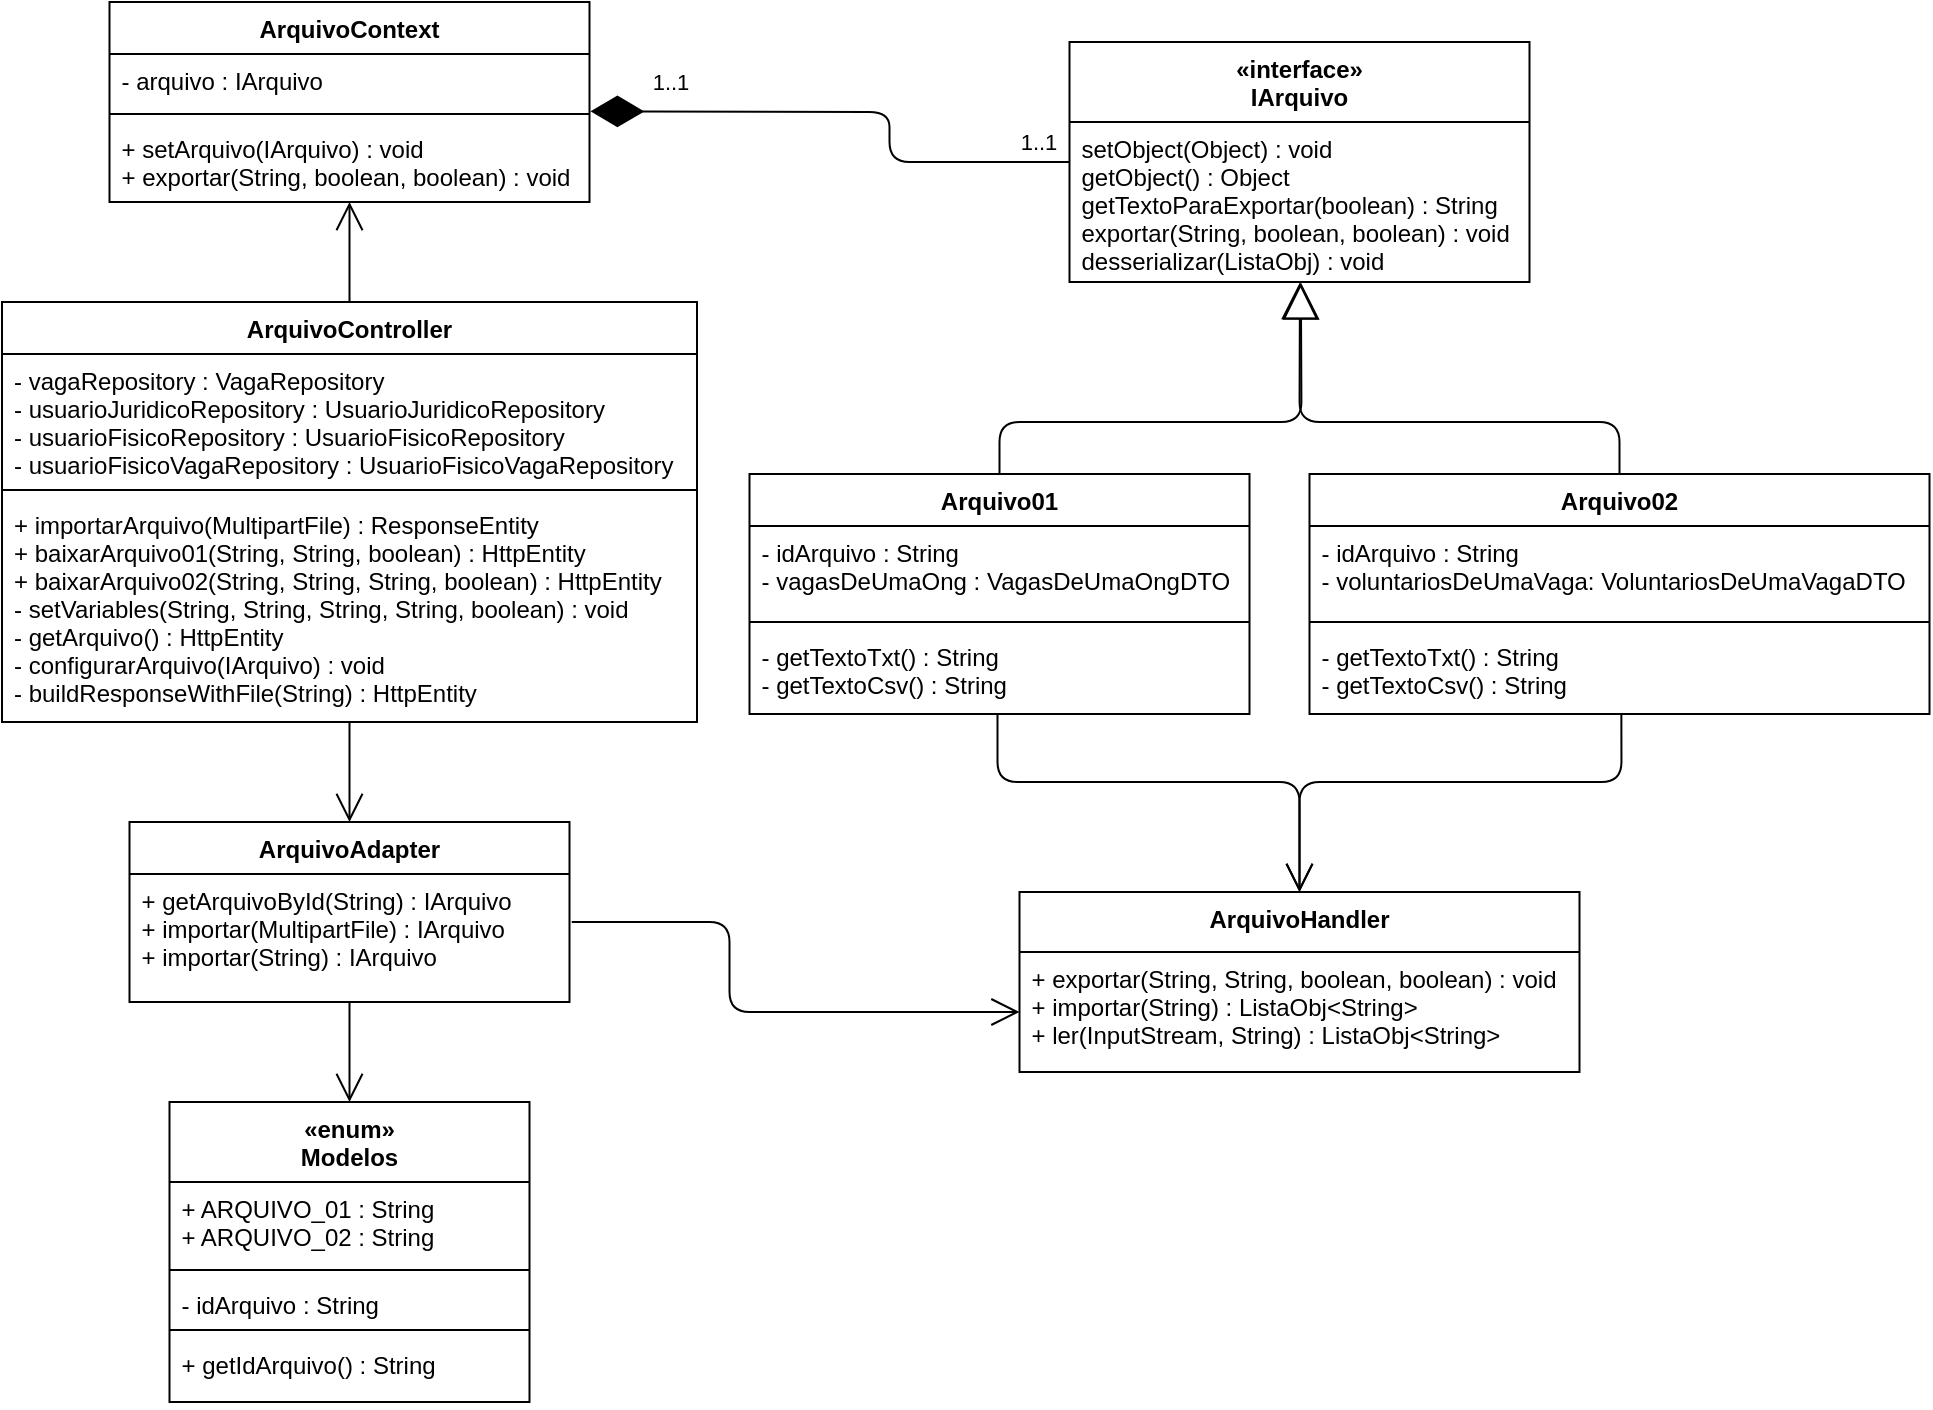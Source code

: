 <mxfile version="13.8.2" type="device"><diagram id="C5RBs43oDa-KdzZeNtuy" name="Page-1"><mxGraphModel dx="2755" dy="1205" grid="1" gridSize="10" guides="1" tooltips="1" connect="1" arrows="1" fold="1" page="1" pageScale="1" pageWidth="827" pageHeight="1169" math="0" shadow="0"><root><mxCell id="WIyWlLk6GJQsqaUBKTNV-0"/><mxCell id="WIyWlLk6GJQsqaUBKTNV-1" parent="WIyWlLk6GJQsqaUBKTNV-0"/><mxCell id="excB-Pq61p7awIxHlMp7-0" value="ArquivoContext" style="swimlane;fontStyle=1;align=center;verticalAlign=top;childLayout=stackLayout;horizontal=1;startSize=26;horizontalStack=0;resizeParent=1;resizeParentMax=0;resizeLast=0;collapsible=1;marginBottom=0;" vertex="1" parent="WIyWlLk6GJQsqaUBKTNV-1"><mxGeometry x="413.75" y="220" width="240" height="100" as="geometry"/></mxCell><mxCell id="excB-Pq61p7awIxHlMp7-1" value="- arquivo : IArquivo" style="text;strokeColor=none;fillColor=none;align=left;verticalAlign=top;spacingLeft=4;spacingRight=4;overflow=hidden;rotatable=0;points=[[0,0.5],[1,0.5]];portConstraint=eastwest;" vertex="1" parent="excB-Pq61p7awIxHlMp7-0"><mxGeometry y="26" width="240" height="26" as="geometry"/></mxCell><mxCell id="excB-Pq61p7awIxHlMp7-2" value="" style="line;strokeWidth=1;fillColor=none;align=left;verticalAlign=middle;spacingTop=-1;spacingLeft=3;spacingRight=3;rotatable=0;labelPosition=right;points=[];portConstraint=eastwest;" vertex="1" parent="excB-Pq61p7awIxHlMp7-0"><mxGeometry y="52" width="240" height="8" as="geometry"/></mxCell><mxCell id="excB-Pq61p7awIxHlMp7-3" value="+ setArquivo(IArquivo) : void&#10;+ exportar(String, boolean, boolean) : void" style="text;strokeColor=none;fillColor=none;align=left;verticalAlign=top;spacingLeft=4;spacingRight=4;overflow=hidden;rotatable=0;points=[[0,0.5],[1,0.5]];portConstraint=eastwest;" vertex="1" parent="excB-Pq61p7awIxHlMp7-0"><mxGeometry y="60" width="240" height="40" as="geometry"/></mxCell><mxCell id="excB-Pq61p7awIxHlMp7-5" value="«interface»&#10;IArquivo" style="swimlane;fontStyle=1;align=center;verticalAlign=top;childLayout=stackLayout;horizontal=1;startSize=40;horizontalStack=0;resizeParent=1;resizeParentMax=0;resizeLast=0;collapsible=1;marginBottom=0;" vertex="1" parent="WIyWlLk6GJQsqaUBKTNV-1"><mxGeometry x="893.75" y="240" width="230" height="120" as="geometry"/></mxCell><mxCell id="excB-Pq61p7awIxHlMp7-8" value="setObject(Object) : void&#10;getObject() : Object&#10;getTextoParaExportar(boolean) : String&#10;exportar(String, boolean, boolean) : void&#10;desserializar(ListaObj) : void" style="text;strokeColor=none;fillColor=none;align=left;verticalAlign=top;spacingLeft=4;spacingRight=4;overflow=hidden;rotatable=0;points=[[0,0.5],[1,0.5]];portConstraint=eastwest;" vertex="1" parent="excB-Pq61p7awIxHlMp7-5"><mxGeometry y="40" width="230" height="80" as="geometry"/></mxCell><mxCell id="excB-Pq61p7awIxHlMp7-9" value="Arquivo01" style="swimlane;fontStyle=1;align=center;verticalAlign=top;childLayout=stackLayout;horizontal=1;startSize=26;horizontalStack=0;resizeParent=1;resizeParentMax=0;resizeLast=0;collapsible=1;marginBottom=0;" vertex="1" parent="WIyWlLk6GJQsqaUBKTNV-1"><mxGeometry x="733.75" y="456" width="250" height="120" as="geometry"/></mxCell><mxCell id="excB-Pq61p7awIxHlMp7-10" value="- idArquivo : String&#10;- vagasDeUmaOng : VagasDeUmaOngDTO" style="text;strokeColor=none;fillColor=none;align=left;verticalAlign=top;spacingLeft=4;spacingRight=4;overflow=hidden;rotatable=0;points=[[0,0.5],[1,0.5]];portConstraint=eastwest;" vertex="1" parent="excB-Pq61p7awIxHlMp7-9"><mxGeometry y="26" width="250" height="44" as="geometry"/></mxCell><mxCell id="excB-Pq61p7awIxHlMp7-11" value="" style="line;strokeWidth=1;fillColor=none;align=left;verticalAlign=middle;spacingTop=-1;spacingLeft=3;spacingRight=3;rotatable=0;labelPosition=right;points=[];portConstraint=eastwest;" vertex="1" parent="excB-Pq61p7awIxHlMp7-9"><mxGeometry y="70" width="250" height="8" as="geometry"/></mxCell><mxCell id="excB-Pq61p7awIxHlMp7-12" value="- getTextoTxt() : String&#10;- getTextoCsv() : String" style="text;strokeColor=none;fillColor=none;align=left;verticalAlign=top;spacingLeft=4;spacingRight=4;overflow=hidden;rotatable=0;points=[[0,0.5],[1,0.5]];portConstraint=eastwest;" vertex="1" parent="excB-Pq61p7awIxHlMp7-9"><mxGeometry y="78" width="250" height="42" as="geometry"/></mxCell><mxCell id="excB-Pq61p7awIxHlMp7-13" value="Arquivo02" style="swimlane;fontStyle=1;align=center;verticalAlign=top;childLayout=stackLayout;horizontal=1;startSize=26;horizontalStack=0;resizeParent=1;resizeParentMax=0;resizeLast=0;collapsible=1;marginBottom=0;" vertex="1" parent="WIyWlLk6GJQsqaUBKTNV-1"><mxGeometry x="1013.75" y="456" width="310" height="120" as="geometry"/></mxCell><mxCell id="excB-Pq61p7awIxHlMp7-14" value="- idArquivo : String&#10;- voluntariosDeUmaVaga: VoluntariosDeUmaVagaDTO" style="text;strokeColor=none;fillColor=none;align=left;verticalAlign=top;spacingLeft=4;spacingRight=4;overflow=hidden;rotatable=0;points=[[0,0.5],[1,0.5]];portConstraint=eastwest;" vertex="1" parent="excB-Pq61p7awIxHlMp7-13"><mxGeometry y="26" width="310" height="44" as="geometry"/></mxCell><mxCell id="excB-Pq61p7awIxHlMp7-15" value="" style="line;strokeWidth=1;fillColor=none;align=left;verticalAlign=middle;spacingTop=-1;spacingLeft=3;spacingRight=3;rotatable=0;labelPosition=right;points=[];portConstraint=eastwest;" vertex="1" parent="excB-Pq61p7awIxHlMp7-13"><mxGeometry y="70" width="310" height="8" as="geometry"/></mxCell><mxCell id="excB-Pq61p7awIxHlMp7-16" value="- getTextoTxt() : String&#10;- getTextoCsv() : String" style="text;strokeColor=none;fillColor=none;align=left;verticalAlign=top;spacingLeft=4;spacingRight=4;overflow=hidden;rotatable=0;points=[[0,0.5],[1,0.5]];portConstraint=eastwest;" vertex="1" parent="excB-Pq61p7awIxHlMp7-13"><mxGeometry y="78" width="310" height="42" as="geometry"/></mxCell><mxCell id="excB-Pq61p7awIxHlMp7-17" value="ArquivoController" style="swimlane;fontStyle=1;align=center;verticalAlign=top;childLayout=stackLayout;horizontal=1;startSize=26;horizontalStack=0;resizeParent=1;resizeParentMax=0;resizeLast=0;collapsible=1;marginBottom=0;" vertex="1" parent="WIyWlLk6GJQsqaUBKTNV-1"><mxGeometry x="360" y="370" width="347.5" height="210" as="geometry"/></mxCell><mxCell id="excB-Pq61p7awIxHlMp7-18" value="- vagaRepository : VagaRepository&#10;- usuarioJuridicoRepository : UsuarioJuridicoRepository&#10;- usuarioFisicoRepository : UsuarioFisicoRepository&#10;- usuarioFisicoVagaRepository : UsuarioFisicoVagaRepository" style="text;strokeColor=none;fillColor=none;align=left;verticalAlign=top;spacingLeft=4;spacingRight=4;overflow=hidden;rotatable=0;points=[[0,0.5],[1,0.5]];portConstraint=eastwest;" vertex="1" parent="excB-Pq61p7awIxHlMp7-17"><mxGeometry y="26" width="347.5" height="64" as="geometry"/></mxCell><mxCell id="excB-Pq61p7awIxHlMp7-19" value="" style="line;strokeWidth=1;fillColor=none;align=left;verticalAlign=middle;spacingTop=-1;spacingLeft=3;spacingRight=3;rotatable=0;labelPosition=right;points=[];portConstraint=eastwest;" vertex="1" parent="excB-Pq61p7awIxHlMp7-17"><mxGeometry y="90" width="347.5" height="8" as="geometry"/></mxCell><mxCell id="excB-Pq61p7awIxHlMp7-20" value="+ importarArquivo(MultipartFile) : ResponseEntity&#10;+ baixarArquivo01(String, String, boolean) : HttpEntity&#10;+ baixarArquivo02(String, String, String, boolean) : HttpEntity&#10;- setVariables(String, String, String, String, boolean) : void&#10;- getArquivo() : HttpEntity&#10;- configurarArquivo(IArquivo) : void&#10;- buildResponseWithFile(String) : HttpEntity" style="text;strokeColor=none;fillColor=none;align=left;verticalAlign=top;spacingLeft=4;spacingRight=4;overflow=hidden;rotatable=0;points=[[0,0.5],[1,0.5]];portConstraint=eastwest;" vertex="1" parent="excB-Pq61p7awIxHlMp7-17"><mxGeometry y="98" width="347.5" height="112" as="geometry"/></mxCell><mxCell id="excB-Pq61p7awIxHlMp7-21" value="ArquivoAdapter" style="swimlane;fontStyle=1;align=center;verticalAlign=top;childLayout=stackLayout;horizontal=1;startSize=26;horizontalStack=0;resizeParent=1;resizeParentMax=0;resizeLast=0;collapsible=1;marginBottom=0;" vertex="1" parent="WIyWlLk6GJQsqaUBKTNV-1"><mxGeometry x="423.75" y="630" width="220" height="90" as="geometry"/></mxCell><mxCell id="excB-Pq61p7awIxHlMp7-24" value="+ getArquivoById(String) : IArquivo&#10;+ importar(MultipartFile) : IArquivo&#10;+ importar(String) : IArquivo" style="text;strokeColor=none;fillColor=none;align=left;verticalAlign=top;spacingLeft=4;spacingRight=4;overflow=hidden;rotatable=0;points=[[0,0.5],[1,0.5]];portConstraint=eastwest;" vertex="1" parent="excB-Pq61p7awIxHlMp7-21"><mxGeometry y="26" width="220" height="64" as="geometry"/></mxCell><mxCell id="excB-Pq61p7awIxHlMp7-25" value="" style="endArrow=block;endSize=16;endFill=0;html=1;exitX=0.5;exitY=0;exitDx=0;exitDy=0;entryX=0.503;entryY=1.003;entryDx=0;entryDy=0;entryPerimeter=0;" edge="1" parent="WIyWlLk6GJQsqaUBKTNV-1" source="excB-Pq61p7awIxHlMp7-9" target="excB-Pq61p7awIxHlMp7-8"><mxGeometry width="160" relative="1" as="geometry"><mxPoint x="776.75" y="520" as="sourcePoint"/><mxPoint x="923.75" y="380" as="targetPoint"/><Array as="points"><mxPoint x="858.75" y="430"/><mxPoint x="1009.75" y="430"/></Array></mxGeometry></mxCell><mxCell id="excB-Pq61p7awIxHlMp7-27" value="" style="endArrow=block;endSize=16;endFill=0;html=1;exitX=0.5;exitY=0;exitDx=0;exitDy=0;entryX=0.501;entryY=1.001;entryDx=0;entryDy=0;entryPerimeter=0;" edge="1" parent="WIyWlLk6GJQsqaUBKTNV-1" source="excB-Pq61p7awIxHlMp7-13" target="excB-Pq61p7awIxHlMp7-8"><mxGeometry width="160" relative="1" as="geometry"><mxPoint x="823.75" y="380" as="sourcePoint"/><mxPoint x="953.75" y="380" as="targetPoint"/><Array as="points"><mxPoint x="1168.75" y="430"/><mxPoint x="1008.75" y="430"/></Array></mxGeometry></mxCell><mxCell id="excB-Pq61p7awIxHlMp7-29" value="" style="endArrow=diamondThin;endFill=1;endSize=24;html=1;exitX=0;exitY=0.5;exitDx=0;exitDy=0;entryX=1.002;entryY=1.103;entryDx=0;entryDy=0;entryPerimeter=0;" edge="1" parent="WIyWlLk6GJQsqaUBKTNV-1" source="excB-Pq61p7awIxHlMp7-5" target="excB-Pq61p7awIxHlMp7-1"><mxGeometry width="160" relative="1" as="geometry"><mxPoint x="693.75" y="300" as="sourcePoint"/><mxPoint x="763.75" y="230" as="targetPoint"/><Array as="points"><mxPoint x="803.75" y="300"/><mxPoint x="803.75" y="275"/></Array></mxGeometry></mxCell><mxCell id="excB-Pq61p7awIxHlMp7-50" value="1..1" style="edgeLabel;html=1;align=center;verticalAlign=middle;resizable=0;points=[];" vertex="1" connectable="0" parent="excB-Pq61p7awIxHlMp7-29"><mxGeometry x="-0.875" y="-1" relative="1" as="geometry"><mxPoint y="-9" as="offset"/></mxGeometry></mxCell><mxCell id="excB-Pq61p7awIxHlMp7-31" value="" style="endArrow=open;endFill=1;endSize=12;html=1;exitX=0.5;exitY=0;exitDx=0;exitDy=0;" edge="1" parent="WIyWlLk6GJQsqaUBKTNV-1" source="excB-Pq61p7awIxHlMp7-17" target="excB-Pq61p7awIxHlMp7-3"><mxGeometry width="160" relative="1" as="geometry"><mxPoint x="583.75" y="430" as="sourcePoint"/><mxPoint x="743.75" y="430" as="targetPoint"/></mxGeometry></mxCell><mxCell id="excB-Pq61p7awIxHlMp7-32" value="" style="endArrow=open;endFill=1;endSize=12;html=1;entryX=0.5;entryY=0;entryDx=0;entryDy=0;exitX=0.5;exitY=1;exitDx=0;exitDy=0;" edge="1" parent="WIyWlLk6GJQsqaUBKTNV-1" source="excB-Pq61p7awIxHlMp7-17" target="excB-Pq61p7awIxHlMp7-21"><mxGeometry width="160" relative="1" as="geometry"><mxPoint x="533.75" y="470" as="sourcePoint"/><mxPoint x="633.75" y="456" as="targetPoint"/></mxGeometry></mxCell><mxCell id="excB-Pq61p7awIxHlMp7-34" value="«enum»&#10;Modelos" style="swimlane;fontStyle=1;align=center;verticalAlign=top;childLayout=stackLayout;horizontal=1;startSize=40;horizontalStack=0;resizeParent=1;resizeParentMax=0;resizeLast=0;collapsible=1;marginBottom=0;" vertex="1" parent="WIyWlLk6GJQsqaUBKTNV-1"><mxGeometry x="443.75" y="770" width="180" height="150" as="geometry"/></mxCell><mxCell id="excB-Pq61p7awIxHlMp7-35" value="+ ARQUIVO_01 : String&#10;+ ARQUIVO_02 : String" style="text;strokeColor=none;fillColor=none;align=left;verticalAlign=top;spacingLeft=4;spacingRight=4;overflow=hidden;rotatable=0;points=[[0,0.5],[1,0.5]];portConstraint=eastwest;" vertex="1" parent="excB-Pq61p7awIxHlMp7-34"><mxGeometry y="40" width="180" height="40" as="geometry"/></mxCell><mxCell id="excB-Pq61p7awIxHlMp7-36" value="" style="line;strokeWidth=1;fillColor=none;align=left;verticalAlign=middle;spacingTop=-1;spacingLeft=3;spacingRight=3;rotatable=0;labelPosition=right;points=[];portConstraint=eastwest;" vertex="1" parent="excB-Pq61p7awIxHlMp7-34"><mxGeometry y="80" width="180" height="8" as="geometry"/></mxCell><mxCell id="excB-Pq61p7awIxHlMp7-38" value="- idArquivo : String" style="text;strokeColor=none;fillColor=none;align=left;verticalAlign=top;spacingLeft=4;spacingRight=4;overflow=hidden;rotatable=0;points=[[0,0.5],[1,0.5]];portConstraint=eastwest;" vertex="1" parent="excB-Pq61p7awIxHlMp7-34"><mxGeometry y="88" width="180" height="22" as="geometry"/></mxCell><mxCell id="excB-Pq61p7awIxHlMp7-39" value="" style="line;strokeWidth=1;fillColor=none;align=left;verticalAlign=middle;spacingTop=-1;spacingLeft=3;spacingRight=3;rotatable=0;labelPosition=right;points=[];portConstraint=eastwest;" vertex="1" parent="excB-Pq61p7awIxHlMp7-34"><mxGeometry y="110" width="180" height="8" as="geometry"/></mxCell><mxCell id="excB-Pq61p7awIxHlMp7-37" value="+ getIdArquivo() : String" style="text;strokeColor=none;fillColor=none;align=left;verticalAlign=top;spacingLeft=4;spacingRight=4;overflow=hidden;rotatable=0;points=[[0,0.5],[1,0.5]];portConstraint=eastwest;" vertex="1" parent="excB-Pq61p7awIxHlMp7-34"><mxGeometry y="118" width="180" height="32" as="geometry"/></mxCell><mxCell id="excB-Pq61p7awIxHlMp7-40" value="" style="endArrow=open;endFill=1;endSize=12;html=1;exitX=0.5;exitY=1;exitDx=0;exitDy=0;exitPerimeter=0;entryX=0.5;entryY=0;entryDx=0;entryDy=0;" edge="1" parent="WIyWlLk6GJQsqaUBKTNV-1" source="excB-Pq61p7awIxHlMp7-24" target="excB-Pq61p7awIxHlMp7-34"><mxGeometry width="160" relative="1" as="geometry"><mxPoint x="803.75" y="770" as="sourcePoint"/><mxPoint x="573.75" y="820" as="targetPoint"/><Array as="points"/></mxGeometry></mxCell><mxCell id="excB-Pq61p7awIxHlMp7-41" value="ArquivoHandler" style="swimlane;fontStyle=1;align=center;verticalAlign=top;childLayout=stackLayout;horizontal=1;startSize=30;horizontalStack=0;resizeParent=1;resizeParentMax=0;resizeLast=0;collapsible=1;marginBottom=0;" vertex="1" parent="WIyWlLk6GJQsqaUBKTNV-1"><mxGeometry x="868.75" y="665" width="280" height="90" as="geometry"/></mxCell><mxCell id="excB-Pq61p7awIxHlMp7-46" value="+ exportar(String, String, boolean, boolean) : void&#10;+ importar(String) : ListaObj&lt;String&gt;&#10;+ ler(InputStream, String) : ListaObj&lt;String&gt;" style="text;strokeColor=none;fillColor=none;align=left;verticalAlign=top;spacingLeft=4;spacingRight=4;overflow=hidden;rotatable=0;points=[[0,0.5],[1,0.5]];portConstraint=eastwest;" vertex="1" parent="excB-Pq61p7awIxHlMp7-41"><mxGeometry y="30" width="280" height="60" as="geometry"/></mxCell><mxCell id="excB-Pq61p7awIxHlMp7-47" value="" style="endArrow=open;endFill=1;endSize=12;html=1;exitX=0.503;exitY=1;exitDx=0;exitDy=0;exitPerimeter=0;entryX=0.5;entryY=0;entryDx=0;entryDy=0;" edge="1" parent="WIyWlLk6GJQsqaUBKTNV-1" source="excB-Pq61p7awIxHlMp7-16" target="excB-Pq61p7awIxHlMp7-41"><mxGeometry width="160" relative="1" as="geometry"><mxPoint x="953.75" y="670" as="sourcePoint"/><mxPoint x="1113.75" y="670" as="targetPoint"/><Array as="points"><mxPoint x="1169.75" y="610"/><mxPoint x="1008.75" y="610"/></Array></mxGeometry></mxCell><mxCell id="excB-Pq61p7awIxHlMp7-48" value="" style="endArrow=open;endFill=1;endSize=12;html=1;exitX=0.496;exitY=1;exitDx=0;exitDy=0;exitPerimeter=0;entryX=0.5;entryY=0;entryDx=0;entryDy=0;" edge="1" parent="WIyWlLk6GJQsqaUBKTNV-1" source="excB-Pq61p7awIxHlMp7-12" target="excB-Pq61p7awIxHlMp7-41"><mxGeometry width="160" relative="1" as="geometry"><mxPoint x="1179.68" y="586" as="sourcePoint"/><mxPoint x="983.75" y="610" as="targetPoint"/><Array as="points"><mxPoint x="857.75" y="610"/><mxPoint x="1008.75" y="610"/></Array></mxGeometry></mxCell><mxCell id="excB-Pq61p7awIxHlMp7-49" value="" style="endArrow=open;endFill=1;endSize=12;html=1;entryX=0;entryY=0.5;entryDx=0;entryDy=0;exitX=1.005;exitY=0.375;exitDx=0;exitDy=0;exitPerimeter=0;" edge="1" parent="WIyWlLk6GJQsqaUBKTNV-1" source="excB-Pq61p7awIxHlMp7-24" target="excB-Pq61p7awIxHlMp7-46"><mxGeometry width="160" relative="1" as="geometry"><mxPoint x="673.75" y="660" as="sourcePoint"/><mxPoint x="844.75" y="829.0" as="targetPoint"/><Array as="points"><mxPoint x="723.75" y="680"/><mxPoint x="723.75" y="725"/></Array></mxGeometry></mxCell><mxCell id="excB-Pq61p7awIxHlMp7-51" value="1..1" style="edgeLabel;html=1;align=center;verticalAlign=middle;resizable=0;points=[];" vertex="1" connectable="0" parent="WIyWlLk6GJQsqaUBKTNV-1"><mxGeometry x="693.749" y="260.0" as="geometry"/></mxCell></root></mxGraphModel></diagram></mxfile>